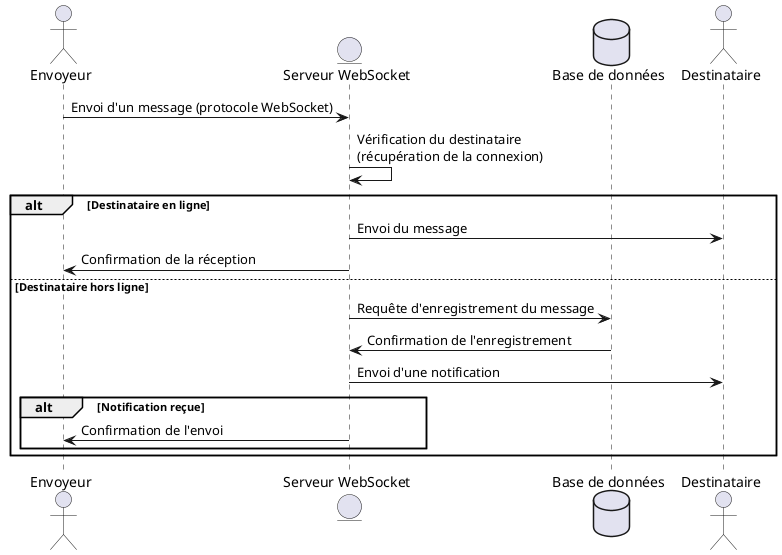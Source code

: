 
@startuml sending-message
actor "Envoyeur" as Sender
entity "Serveur WebSocket" as WebSocket
database "Base de données" as Database
actor "Destinataire" as Receiver

Sender -> WebSocket : Envoi d'un message (protocole WebSocket)
WebSocket -> WebSocket : Vérification du destinataire \n(récupération de la connexion)
alt Destinataire en ligne
    WebSocket -> Receiver : Envoi du message
    WebSocket -> Sender : Confirmation de la réception
else Destinataire hors ligne
    WebSocket -> Database : Requête d'enregistrement du message
    Database -> WebSocket : Confirmation de l'enregistrement
    WebSocket -> Receiver : Envoi d'une notification
    alt Notification reçue
        WebSocket -> Sender : Confirmation de l'envoi
    end
end
@enduml
